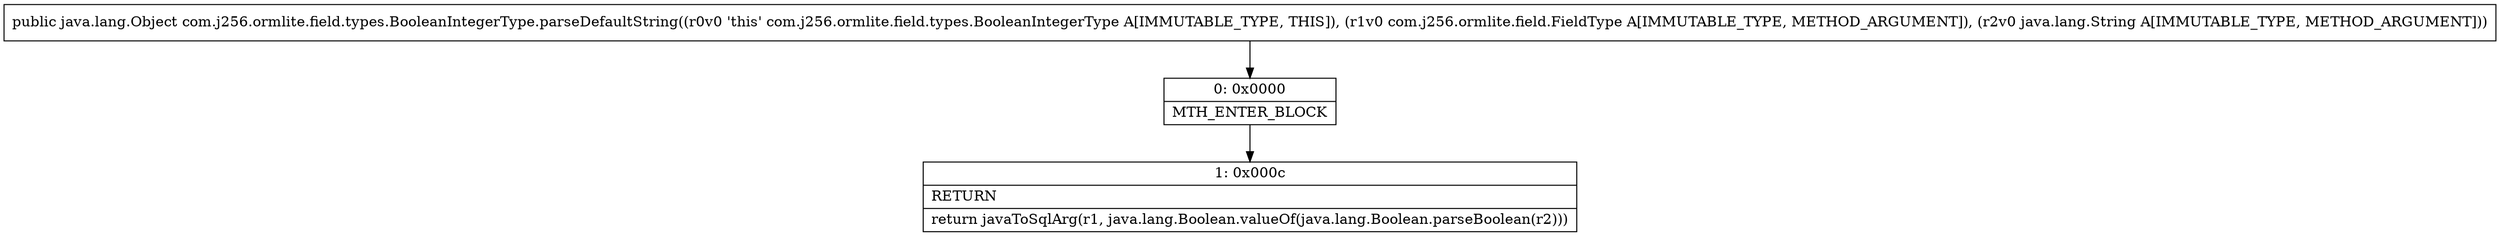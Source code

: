 digraph "CFG forcom.j256.ormlite.field.types.BooleanIntegerType.parseDefaultString(Lcom\/j256\/ormlite\/field\/FieldType;Ljava\/lang\/String;)Ljava\/lang\/Object;" {
Node_0 [shape=record,label="{0\:\ 0x0000|MTH_ENTER_BLOCK\l}"];
Node_1 [shape=record,label="{1\:\ 0x000c|RETURN\l|return javaToSqlArg(r1, java.lang.Boolean.valueOf(java.lang.Boolean.parseBoolean(r2)))\l}"];
MethodNode[shape=record,label="{public java.lang.Object com.j256.ormlite.field.types.BooleanIntegerType.parseDefaultString((r0v0 'this' com.j256.ormlite.field.types.BooleanIntegerType A[IMMUTABLE_TYPE, THIS]), (r1v0 com.j256.ormlite.field.FieldType A[IMMUTABLE_TYPE, METHOD_ARGUMENT]), (r2v0 java.lang.String A[IMMUTABLE_TYPE, METHOD_ARGUMENT])) }"];
MethodNode -> Node_0;
Node_0 -> Node_1;
}

